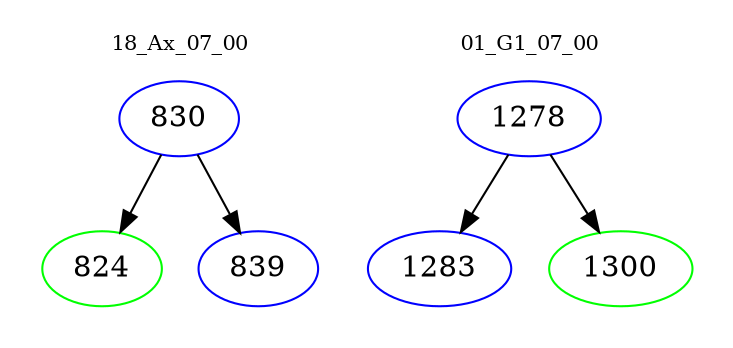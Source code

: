 digraph{
subgraph cluster_0 {
color = white
label = "18_Ax_07_00";
fontsize=10;
T0_830 [label="830", color="blue"]
T0_830 -> T0_824 [color="black"]
T0_824 [label="824", color="green"]
T0_830 -> T0_839 [color="black"]
T0_839 [label="839", color="blue"]
}
subgraph cluster_1 {
color = white
label = "01_G1_07_00";
fontsize=10;
T1_1278 [label="1278", color="blue"]
T1_1278 -> T1_1283 [color="black"]
T1_1283 [label="1283", color="blue"]
T1_1278 -> T1_1300 [color="black"]
T1_1300 [label="1300", color="green"]
}
}
